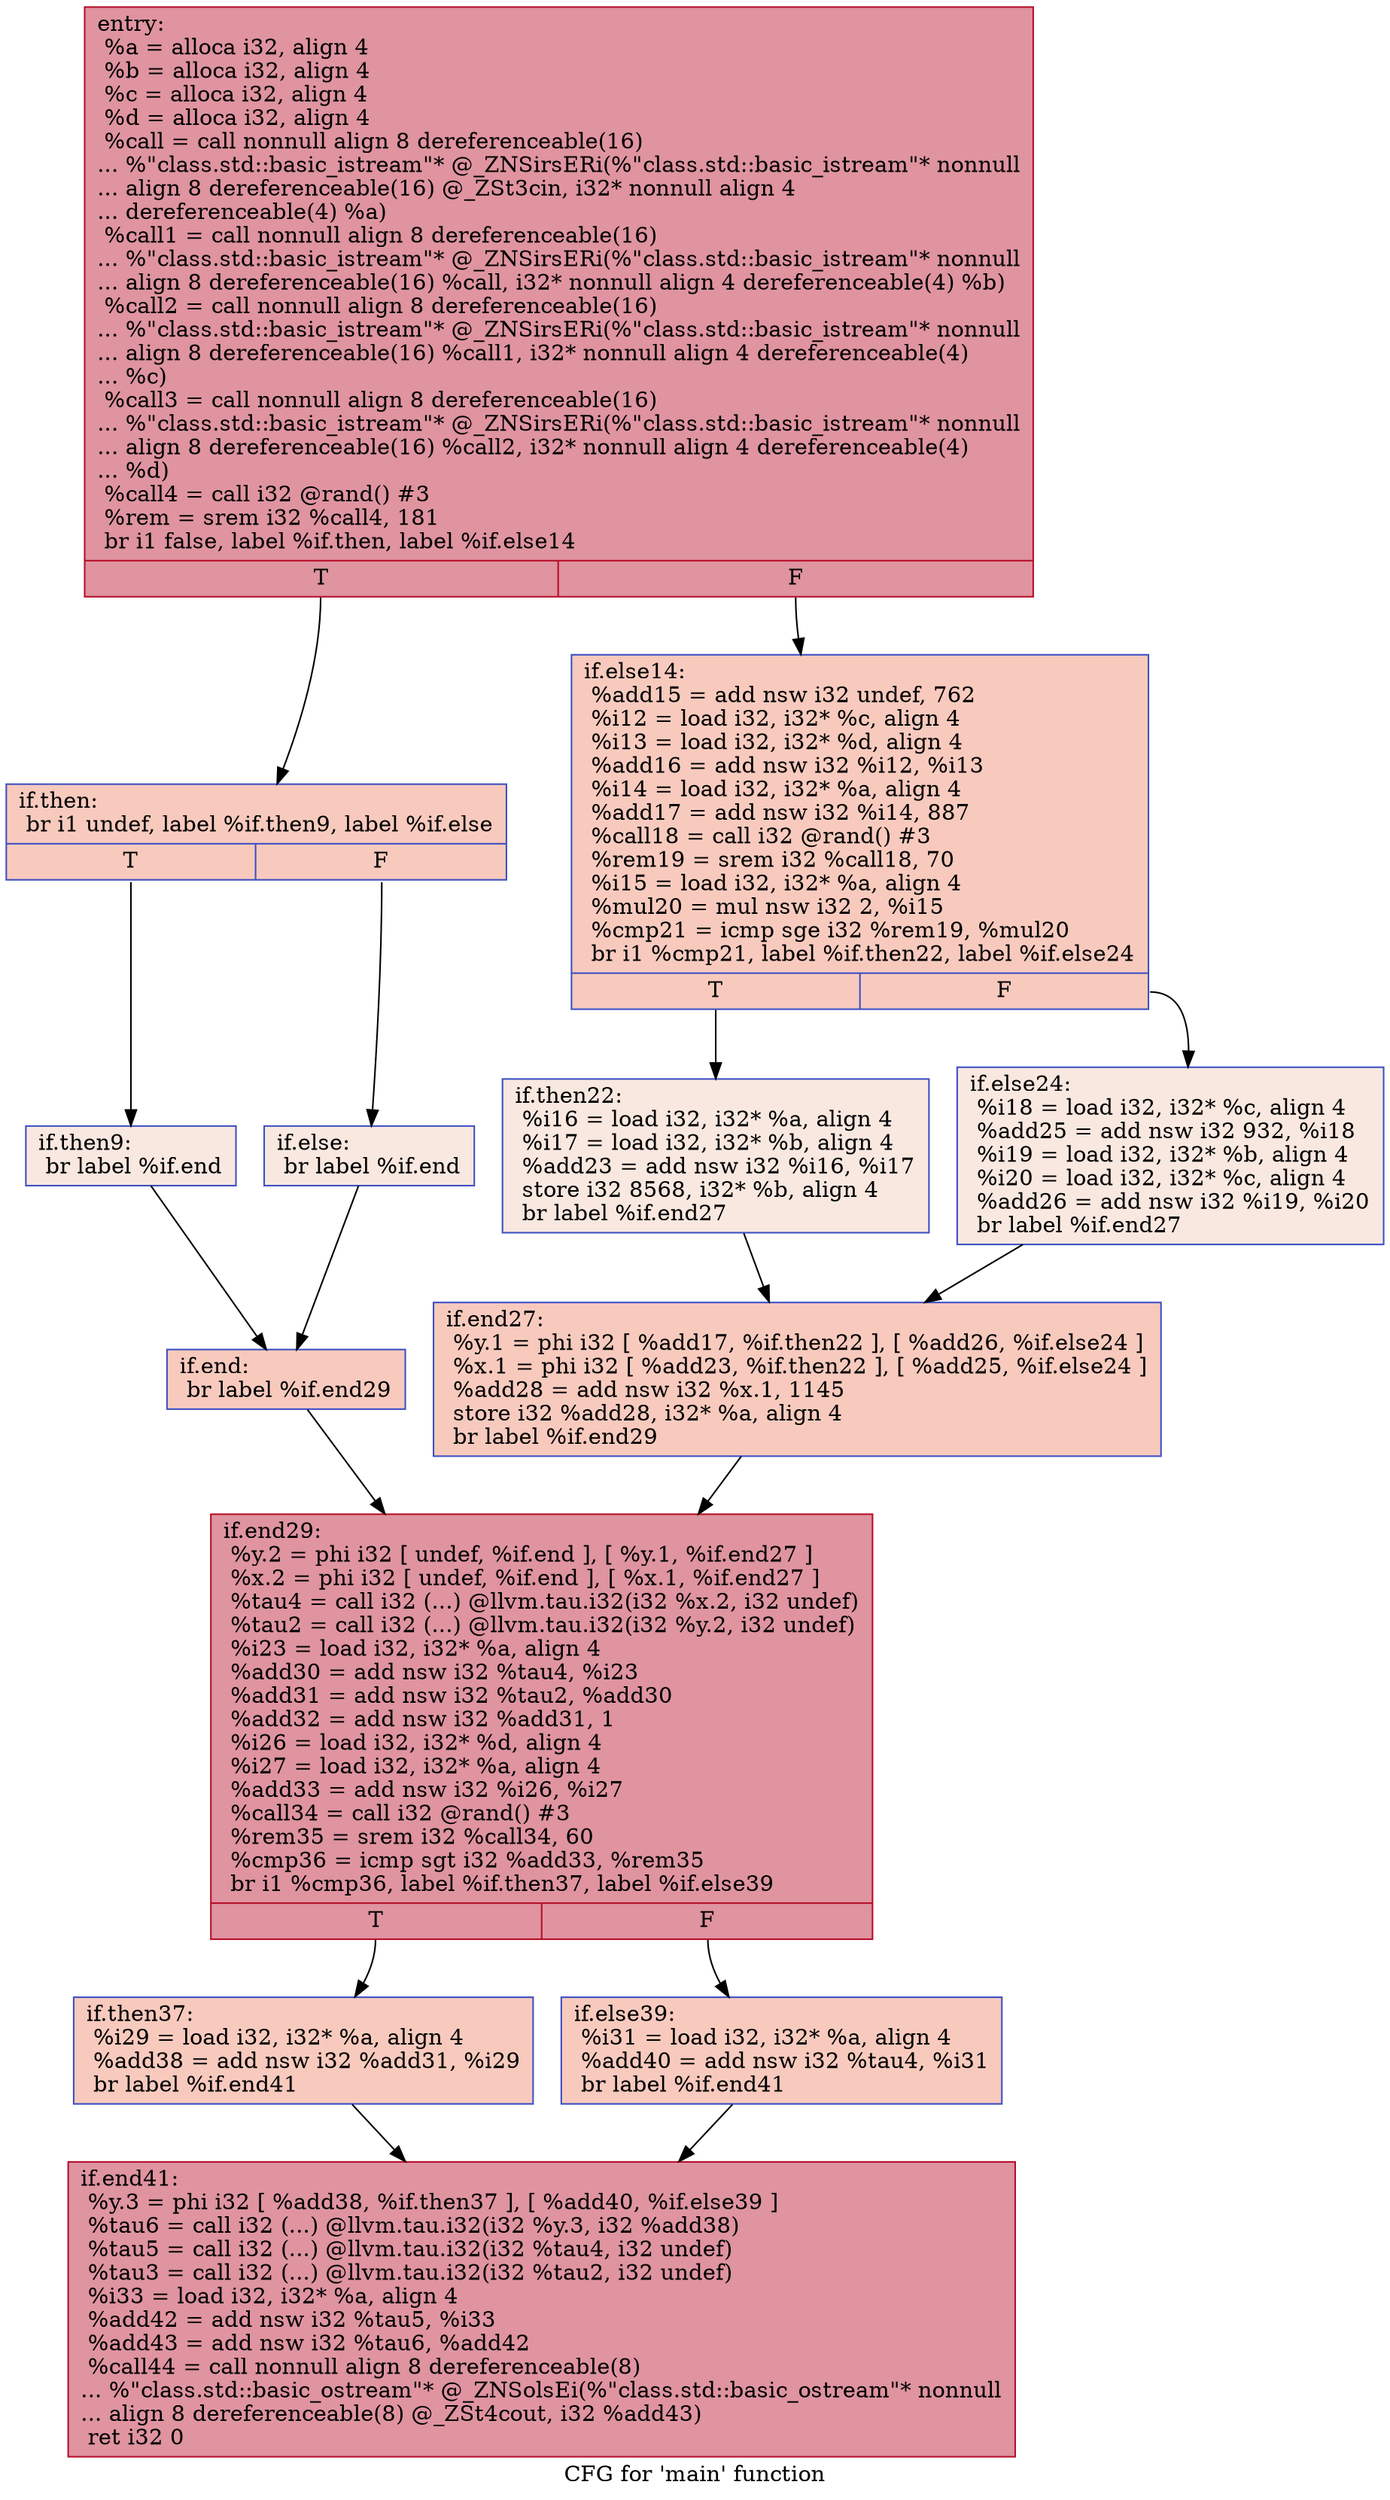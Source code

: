 digraph "CFG for 'main' function" {
	label="CFG for 'main' function";

	Node0x55c7c6ecd980 [shape=record,color="#b70d28ff", style=filled, fillcolor="#b70d2870",label="{entry:\l  %a = alloca i32, align 4\l  %b = alloca i32, align 4\l  %c = alloca i32, align 4\l  %d = alloca i32, align 4\l  %call = call nonnull align 8 dereferenceable(16)\l... %\"class.std::basic_istream\"* @_ZNSirsERi(%\"class.std::basic_istream\"* nonnull\l... align 8 dereferenceable(16) @_ZSt3cin, i32* nonnull align 4\l... dereferenceable(4) %a)\l  %call1 = call nonnull align 8 dereferenceable(16)\l... %\"class.std::basic_istream\"* @_ZNSirsERi(%\"class.std::basic_istream\"* nonnull\l... align 8 dereferenceable(16) %call, i32* nonnull align 4 dereferenceable(4) %b)\l  %call2 = call nonnull align 8 dereferenceable(16)\l... %\"class.std::basic_istream\"* @_ZNSirsERi(%\"class.std::basic_istream\"* nonnull\l... align 8 dereferenceable(16) %call1, i32* nonnull align 4 dereferenceable(4)\l... %c)\l  %call3 = call nonnull align 8 dereferenceable(16)\l... %\"class.std::basic_istream\"* @_ZNSirsERi(%\"class.std::basic_istream\"* nonnull\l... align 8 dereferenceable(16) %call2, i32* nonnull align 4 dereferenceable(4)\l... %d)\l  %call4 = call i32 @rand() #3\l  %rem = srem i32 %call4, 181\l  br i1 false, label %if.then, label %if.else14\l|{<s0>T|<s1>F}}"];
	Node0x55c7c6ecd980:s0 -> Node0x55c7c6ece5b0;
	Node0x55c7c6ecd980:s1 -> Node0x55c7c6ece680;
	Node0x55c7c6ece5b0 [shape=record,color="#3d50c3ff", style=filled, fillcolor="#ef886b70",label="{if.then:                                          \l  br i1 undef, label %if.then9, label %if.else\l|{<s0>T|<s1>F}}"];
	Node0x55c7c6ece5b0:s0 -> Node0x55c7c6ecede0;
	Node0x55c7c6ece5b0:s1 -> Node0x55c7c6ecee60;
	Node0x55c7c6ecede0 [shape=record,color="#3d50c3ff", style=filled, fillcolor="#f1ccb870",label="{if.then9:                                         \l  br label %if.end\l}"];
	Node0x55c7c6ecede0 -> Node0x55c7c6ecefe0;
	Node0x55c7c6ecee60 [shape=record,color="#3d50c3ff", style=filled, fillcolor="#f1ccb870",label="{if.else:                                          \l  br label %if.end\l}"];
	Node0x55c7c6ecee60 -> Node0x55c7c6ecefe0;
	Node0x55c7c6ecefe0 [shape=record,color="#3d50c3ff", style=filled, fillcolor="#ef886b70",label="{if.end:                                           \l  br label %if.end29\l}"];
	Node0x55c7c6ecefe0 -> Node0x55c7c6ecf130;
	Node0x55c7c6ece680 [shape=record,color="#3d50c3ff", style=filled, fillcolor="#ef886b70",label="{if.else14:                                        \l  %add15 = add nsw i32 undef, 762\l  %i12 = load i32, i32* %c, align 4\l  %i13 = load i32, i32* %d, align 4\l  %add16 = add nsw i32 %i12, %i13\l  %i14 = load i32, i32* %a, align 4\l  %add17 = add nsw i32 %i14, 887\l  %call18 = call i32 @rand() #3\l  %rem19 = srem i32 %call18, 70\l  %i15 = load i32, i32* %a, align 4\l  %mul20 = mul nsw i32 2, %i15\l  %cmp21 = icmp sge i32 %rem19, %mul20\l  br i1 %cmp21, label %if.then22, label %if.else24\l|{<s0>T|<s1>F}}"];
	Node0x55c7c6ece680:s0 -> Node0x55c7c6ecfd90;
	Node0x55c7c6ece680:s1 -> Node0x55c7c6ecfe10;
	Node0x55c7c6ecfd90 [shape=record,color="#3d50c3ff", style=filled, fillcolor="#f1ccb870",label="{if.then22:                                        \l  %i16 = load i32, i32* %a, align 4\l  %i17 = load i32, i32* %b, align 4\l  %add23 = add nsw i32 %i16, %i17\l  store i32 8568, i32* %b, align 4\l  br label %if.end27\l}"];
	Node0x55c7c6ecfd90 -> Node0x55c7c6ed01d0;
	Node0x55c7c6ecfe10 [shape=record,color="#3d50c3ff", style=filled, fillcolor="#f1ccb870",label="{if.else24:                                        \l  %i18 = load i32, i32* %c, align 4\l  %add25 = add nsw i32 932, %i18\l  %i19 = load i32, i32* %b, align 4\l  %i20 = load i32, i32* %c, align 4\l  %add26 = add nsw i32 %i19, %i20\l  br label %if.end27\l}"];
	Node0x55c7c6ecfe10 -> Node0x55c7c6ed01d0;
	Node0x55c7c6ed01d0 [shape=record,color="#3d50c3ff", style=filled, fillcolor="#ef886b70",label="{if.end27:                                         \l  %y.1 = phi i32 [ %add17, %if.then22 ], [ %add26, %if.else24 ]\l  %x.1 = phi i32 [ %add23, %if.then22 ], [ %add25, %if.else24 ]\l  %add28 = add nsw i32 %x.1, 1145\l  store i32 %add28, i32* %a, align 4\l  br label %if.end29\l}"];
	Node0x55c7c6ed01d0 -> Node0x55c7c6ecf130;
	Node0x55c7c6ecf130 [shape=record,color="#b70d28ff", style=filled, fillcolor="#b70d2870",label="{if.end29:                                         \l  %y.2 = phi i32 [ undef, %if.end ], [ %y.1, %if.end27 ]\l  %x.2 = phi i32 [ undef, %if.end ], [ %x.1, %if.end27 ]\l  %tau4 = call i32 (...) @llvm.tau.i32(i32 %x.2, i32 undef)\l  %tau2 = call i32 (...) @llvm.tau.i32(i32 %y.2, i32 undef)\l  %i23 = load i32, i32* %a, align 4\l  %add30 = add nsw i32 %tau4, %i23\l  %add31 = add nsw i32 %tau2, %add30\l  %add32 = add nsw i32 %add31, 1\l  %i26 = load i32, i32* %d, align 4\l  %i27 = load i32, i32* %a, align 4\l  %add33 = add nsw i32 %i26, %i27\l  %call34 = call i32 @rand() #3\l  %rem35 = srem i32 %call34, 60\l  %cmp36 = icmp sgt i32 %add33, %rem35\l  br i1 %cmp36, label %if.then37, label %if.else39\l|{<s0>T|<s1>F}}"];
	Node0x55c7c6ecf130:s0 -> Node0x55c7c6ed2330;
	Node0x55c7c6ecf130:s1 -> Node0x55c7c6ed2410;
	Node0x55c7c6ed2330 [shape=record,color="#3d50c3ff", style=filled, fillcolor="#ef886b70",label="{if.then37:                                        \l  %i29 = load i32, i32* %a, align 4\l  %add38 = add nsw i32 %add31, %i29\l  br label %if.end41\l}"];
	Node0x55c7c6ed2330 -> Node0x55c7c6ed26e0;
	Node0x55c7c6ed2410 [shape=record,color="#3d50c3ff", style=filled, fillcolor="#ef886b70",label="{if.else39:                                        \l  %i31 = load i32, i32* %a, align 4\l  %add40 = add nsw i32 %tau4, %i31\l  br label %if.end41\l}"];
	Node0x55c7c6ed2410 -> Node0x55c7c6ed26e0;
	Node0x55c7c6ed26e0 [shape=record,color="#b70d28ff", style=filled, fillcolor="#b70d2870",label="{if.end41:                                         \l  %y.3 = phi i32 [ %add38, %if.then37 ], [ %add40, %if.else39 ]\l  %tau6 = call i32 (...) @llvm.tau.i32(i32 %y.3, i32 %add38)\l  %tau5 = call i32 (...) @llvm.tau.i32(i32 %tau4, i32 undef)\l  %tau3 = call i32 (...) @llvm.tau.i32(i32 %tau2, i32 undef)\l  %i33 = load i32, i32* %a, align 4\l  %add42 = add nsw i32 %tau5, %i33\l  %add43 = add nsw i32 %tau6, %add42\l  %call44 = call nonnull align 8 dereferenceable(8)\l... %\"class.std::basic_ostream\"* @_ZNSolsEi(%\"class.std::basic_ostream\"* nonnull\l... align 8 dereferenceable(8) @_ZSt4cout, i32 %add43)\l  ret i32 0\l}"];
}
